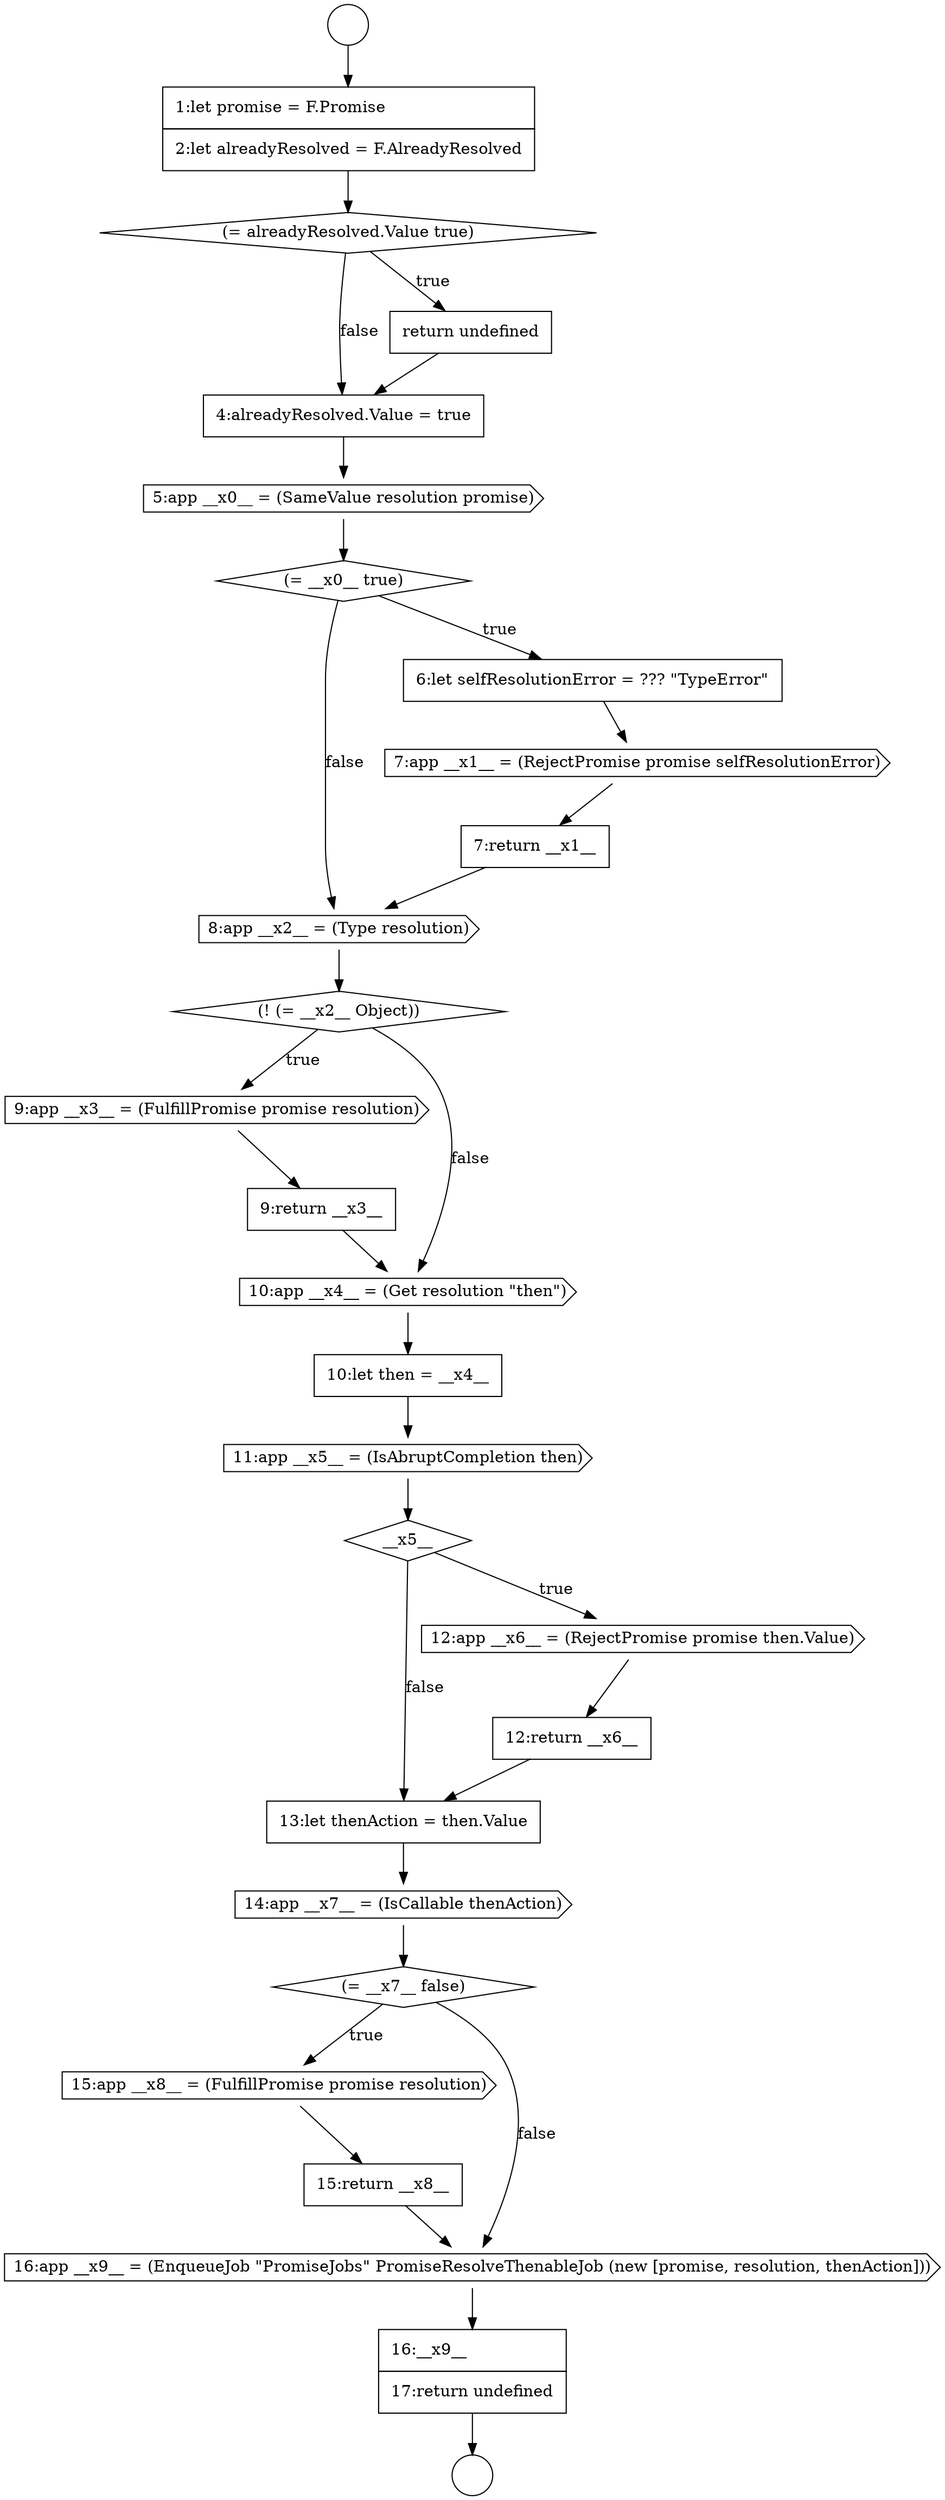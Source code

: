 digraph {
  node15791 [shape=cds, label=<<font color="black">9:app __x3__ = (FulfillPromise promise resolution)</font>> color="black" fillcolor="white" style=filled]
  node15787 [shape=cds, label=<<font color="black">7:app __x1__ = (RejectPromise promise selfResolutionError)</font>> color="black" fillcolor="white" style=filled]
  node15802 [shape=cds, label=<<font color="black">15:app __x8__ = (FulfillPromise promise resolution)</font>> color="black" fillcolor="white" style=filled]
  node15779 [shape=circle label=" " color="black" fillcolor="white" style=filled]
  node15794 [shape=none, margin=0, label=<<font color="black">
    <table border="0" cellborder="1" cellspacing="0" cellpadding="10">
      <tr><td align="left">10:let then = __x4__</td></tr>
    </table>
  </font>> color="black" fillcolor="white" style=filled]
  node15792 [shape=none, margin=0, label=<<font color="black">
    <table border="0" cellborder="1" cellspacing="0" cellpadding="10">
      <tr><td align="left">9:return __x3__</td></tr>
    </table>
  </font>> color="black" fillcolor="white" style=filled]
  node15788 [shape=none, margin=0, label=<<font color="black">
    <table border="0" cellborder="1" cellspacing="0" cellpadding="10">
      <tr><td align="left">7:return __x1__</td></tr>
    </table>
  </font>> color="black" fillcolor="white" style=filled]
  node15783 [shape=none, margin=0, label=<<font color="black">
    <table border="0" cellborder="1" cellspacing="0" cellpadding="10">
      <tr><td align="left">4:alreadyResolved.Value = true</td></tr>
    </table>
  </font>> color="black" fillcolor="white" style=filled]
  node15789 [shape=cds, label=<<font color="black">8:app __x2__ = (Type resolution)</font>> color="black" fillcolor="white" style=filled]
  node15778 [shape=circle label=" " color="black" fillcolor="white" style=filled]
  node15782 [shape=none, margin=0, label=<<font color="black">
    <table border="0" cellborder="1" cellspacing="0" cellpadding="10">
      <tr><td align="left">return undefined</td></tr>
    </table>
  </font>> color="black" fillcolor="white" style=filled]
  node15785 [shape=diamond, label=<<font color="black">(= __x0__ true)</font>> color="black" fillcolor="white" style=filled]
  node15790 [shape=diamond, label=<<font color="black">(! (= __x2__ Object))</font>> color="black" fillcolor="white" style=filled]
  node15781 [shape=diamond, label=<<font color="black">(= alreadyResolved.Value true)</font>> color="black" fillcolor="white" style=filled]
  node15786 [shape=none, margin=0, label=<<font color="black">
    <table border="0" cellborder="1" cellspacing="0" cellpadding="10">
      <tr><td align="left">6:let selfResolutionError = ??? &quot;TypeError&quot;</td></tr>
    </table>
  </font>> color="black" fillcolor="white" style=filled]
  node15795 [shape=cds, label=<<font color="black">11:app __x5__ = (IsAbruptCompletion then)</font>> color="black" fillcolor="white" style=filled]
  node15780 [shape=none, margin=0, label=<<font color="black">
    <table border="0" cellborder="1" cellspacing="0" cellpadding="10">
      <tr><td align="left">1:let promise = F.Promise</td></tr>
      <tr><td align="left">2:let alreadyResolved = F.AlreadyResolved</td></tr>
    </table>
  </font>> color="black" fillcolor="white" style=filled]
  node15784 [shape=cds, label=<<font color="black">5:app __x0__ = (SameValue resolution promise)</font>> color="black" fillcolor="white" style=filled]
  node15799 [shape=none, margin=0, label=<<font color="black">
    <table border="0" cellborder="1" cellspacing="0" cellpadding="10">
      <tr><td align="left">13:let thenAction = then.Value</td></tr>
    </table>
  </font>> color="black" fillcolor="white" style=filled]
  node15798 [shape=none, margin=0, label=<<font color="black">
    <table border="0" cellborder="1" cellspacing="0" cellpadding="10">
      <tr><td align="left">12:return __x6__</td></tr>
    </table>
  </font>> color="black" fillcolor="white" style=filled]
  node15793 [shape=cds, label=<<font color="black">10:app __x4__ = (Get resolution &quot;then&quot;)</font>> color="black" fillcolor="white" style=filled]
  node15803 [shape=none, margin=0, label=<<font color="black">
    <table border="0" cellborder="1" cellspacing="0" cellpadding="10">
      <tr><td align="left">15:return __x8__</td></tr>
    </table>
  </font>> color="black" fillcolor="white" style=filled]
  node15804 [shape=cds, label=<<font color="black">16:app __x9__ = (EnqueueJob &quot;PromiseJobs&quot; PromiseResolveThenableJob (new [promise, resolution, thenAction]))</font>> color="black" fillcolor="white" style=filled]
  node15797 [shape=cds, label=<<font color="black">12:app __x6__ = (RejectPromise promise then.Value)</font>> color="black" fillcolor="white" style=filled]
  node15805 [shape=none, margin=0, label=<<font color="black">
    <table border="0" cellborder="1" cellspacing="0" cellpadding="10">
      <tr><td align="left">16:__x9__</td></tr>
      <tr><td align="left">17:return undefined</td></tr>
    </table>
  </font>> color="black" fillcolor="white" style=filled]
  node15796 [shape=diamond, label=<<font color="black">__x5__</font>> color="black" fillcolor="white" style=filled]
  node15801 [shape=diamond, label=<<font color="black">(= __x7__ false)</font>> color="black" fillcolor="white" style=filled]
  node15800 [shape=cds, label=<<font color="black">14:app __x7__ = (IsCallable thenAction)</font>> color="black" fillcolor="white" style=filled]
  node15800 -> node15801 [ color="black"]
  node15788 -> node15789 [ color="black"]
  node15786 -> node15787 [ color="black"]
  node15796 -> node15797 [label=<<font color="black">true</font>> color="black"]
  node15796 -> node15799 [label=<<font color="black">false</font>> color="black"]
  node15789 -> node15790 [ color="black"]
  node15805 -> node15779 [ color="black"]
  node15785 -> node15786 [label=<<font color="black">true</font>> color="black"]
  node15785 -> node15789 [label=<<font color="black">false</font>> color="black"]
  node15781 -> node15782 [label=<<font color="black">true</font>> color="black"]
  node15781 -> node15783 [label=<<font color="black">false</font>> color="black"]
  node15798 -> node15799 [ color="black"]
  node15797 -> node15798 [ color="black"]
  node15787 -> node15788 [ color="black"]
  node15783 -> node15784 [ color="black"]
  node15794 -> node15795 [ color="black"]
  node15804 -> node15805 [ color="black"]
  node15803 -> node15804 [ color="black"]
  node15778 -> node15780 [ color="black"]
  node15799 -> node15800 [ color="black"]
  node15795 -> node15796 [ color="black"]
  node15784 -> node15785 [ color="black"]
  node15780 -> node15781 [ color="black"]
  node15790 -> node15791 [label=<<font color="black">true</font>> color="black"]
  node15790 -> node15793 [label=<<font color="black">false</font>> color="black"]
  node15792 -> node15793 [ color="black"]
  node15801 -> node15802 [label=<<font color="black">true</font>> color="black"]
  node15801 -> node15804 [label=<<font color="black">false</font>> color="black"]
  node15782 -> node15783 [ color="black"]
  node15793 -> node15794 [ color="black"]
  node15802 -> node15803 [ color="black"]
  node15791 -> node15792 [ color="black"]
}
